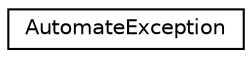 digraph "Graphical Class Hierarchy"
{
  edge [fontname="Helvetica",fontsize="10",labelfontname="Helvetica",labelfontsize="10"];
  node [fontname="Helvetica",fontsize="10",shape=record];
  rankdir="LR";
  Node0 [label="AutomateException",height=0.2,width=0.4,color="black", fillcolor="white", style="filled",URL="$class_automate_exception.html",tooltip="Classe d&#39;exception pour les automates. "];
}
